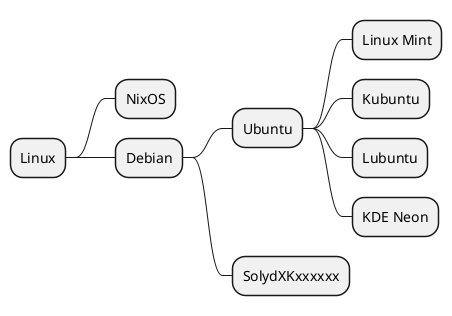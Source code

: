 {
  "sha1": "3li1o148qhu5lthd00fmzdxtjavxsjm",
  "insertion": {
    "when": "2024-05-30T20:48:20.294Z",
    "user": "plantuml@gmail.com"
  }
}
@startmindmap
* Linux
** NixOS
** Debian
*** Ubuntu
**** Linux Mint
**** Kubuntu
**** Lubuntu
**** KDE Neon
*** SolydXKxxxxxx
@endmindmap
